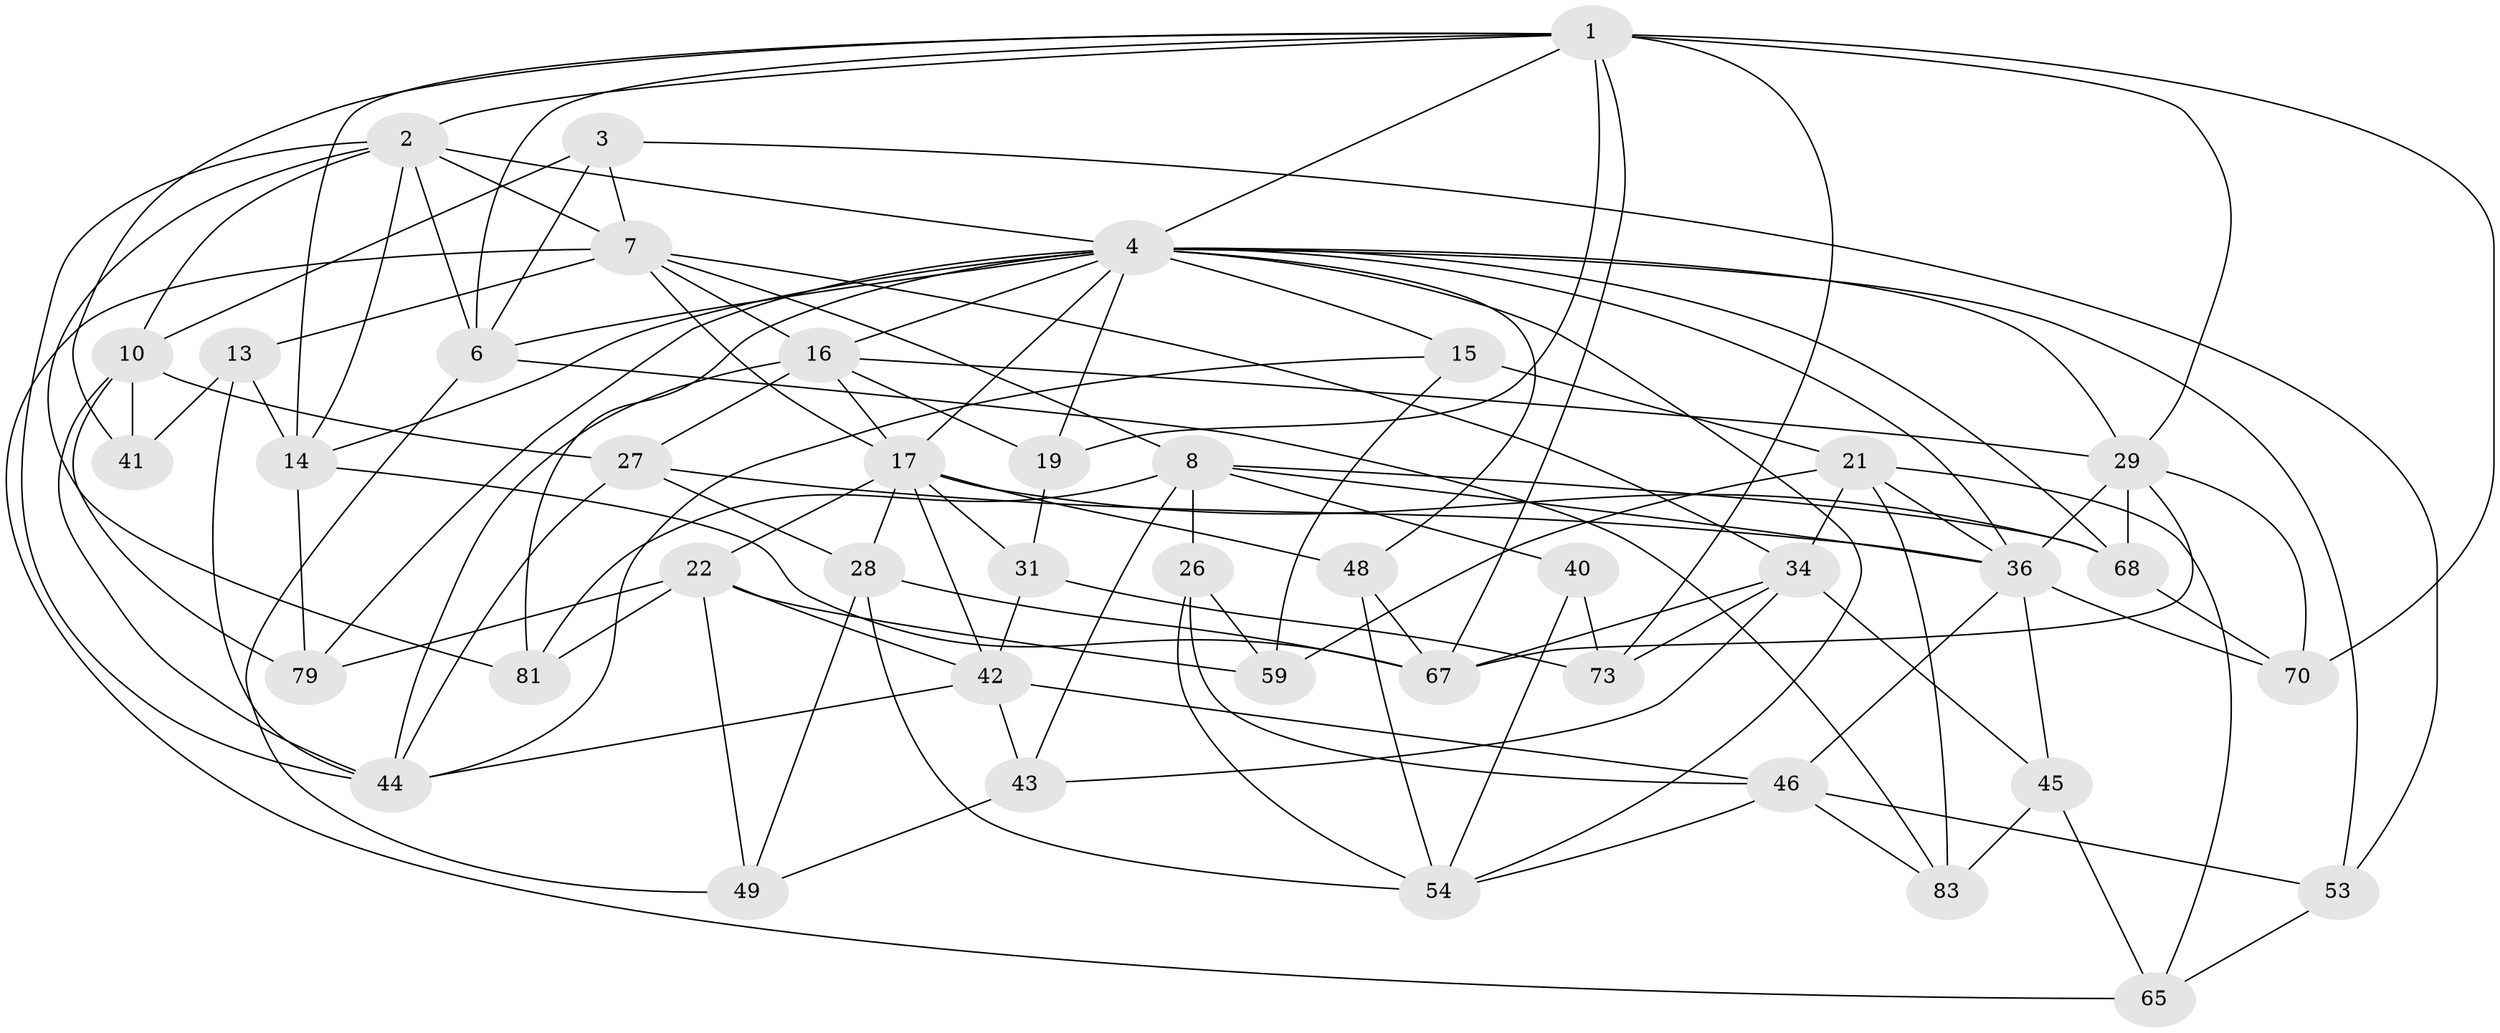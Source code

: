 // original degree distribution, {4: 1.0}
// Generated by graph-tools (version 1.1) at 2025/16/03/09/25 04:16:30]
// undirected, 43 vertices, 120 edges
graph export_dot {
graph [start="1"]
  node [color=gray90,style=filled];
  1 [super="+50+78+9"];
  2 [super="+12+25"];
  3;
  4 [super="+82+5+23"];
  6 [super="+37"];
  7 [super="+11+18"];
  8 [super="+47+52"];
  10 [super="+58"];
  13 [super="+38"];
  14 [super="+33+80"];
  15;
  16 [super="+84+30"];
  17 [super="+35+55"];
  19;
  21 [super="+85"];
  22 [super="+62"];
  26;
  27 [super="+63"];
  28 [super="+75"];
  29 [super="+32+76"];
  31;
  34 [super="+61"];
  36 [super="+71+56"];
  40;
  41;
  42 [super="+72"];
  43;
  44 [super="+60"];
  45;
  46 [super="+51"];
  48;
  49;
  53;
  54 [super="+74"];
  59;
  65;
  67 [super="+69"];
  68 [super="+77"];
  70;
  73;
  79;
  81;
  83;
  1 -- 73;
  1 -- 41;
  1 -- 29;
  1 -- 14;
  1 -- 6;
  1 -- 19;
  1 -- 67;
  1 -- 70;
  1 -- 4;
  1 -- 2;
  2 -- 14 [weight=2];
  2 -- 81;
  2 -- 6;
  2 -- 10;
  2 -- 7 [weight=2];
  2 -- 4;
  2 -- 44;
  3 -- 53;
  3 -- 6;
  3 -- 10;
  3 -- 7;
  4 -- 53;
  4 -- 79;
  4 -- 14;
  4 -- 68;
  4 -- 19;
  4 -- 6;
  4 -- 29;
  4 -- 16;
  4 -- 36;
  4 -- 15;
  4 -- 48;
  4 -- 17;
  4 -- 81;
  4 -- 54;
  6 -- 49;
  6 -- 83;
  7 -- 8;
  7 -- 13;
  7 -- 16;
  7 -- 17 [weight=2];
  7 -- 34;
  7 -- 65;
  8 -- 43;
  8 -- 40 [weight=2];
  8 -- 68;
  8 -- 36;
  8 -- 26;
  8 -- 81;
  10 -- 27;
  10 -- 44;
  10 -- 41;
  10 -- 79;
  13 -- 41 [weight=2];
  13 -- 44;
  13 -- 14 [weight=2];
  14 -- 79;
  14 -- 67;
  15 -- 59;
  15 -- 44;
  15 -- 21;
  16 -- 19;
  16 -- 27;
  16 -- 17;
  16 -- 29;
  16 -- 44 [weight=2];
  17 -- 48;
  17 -- 31;
  17 -- 22;
  17 -- 68;
  17 -- 28;
  17 -- 42;
  19 -- 31;
  21 -- 59;
  21 -- 65;
  21 -- 36;
  21 -- 34;
  21 -- 83;
  22 -- 59;
  22 -- 79;
  22 -- 49;
  22 -- 81;
  22 -- 42;
  26 -- 59;
  26 -- 54;
  26 -- 46;
  27 -- 28 [weight=2];
  27 -- 36;
  27 -- 44;
  28 -- 49;
  28 -- 67;
  28 -- 54;
  29 -- 36;
  29 -- 68 [weight=2];
  29 -- 67;
  29 -- 70;
  31 -- 42;
  31 -- 73;
  34 -- 67;
  34 -- 43;
  34 -- 73;
  34 -- 45;
  36 -- 70;
  36 -- 45;
  36 -- 46;
  40 -- 73;
  40 -- 54;
  42 -- 43;
  42 -- 44;
  42 -- 46;
  43 -- 49;
  45 -- 83;
  45 -- 65;
  46 -- 53;
  46 -- 54;
  46 -- 83;
  48 -- 67;
  48 -- 54;
  53 -- 65;
  68 -- 70;
}

